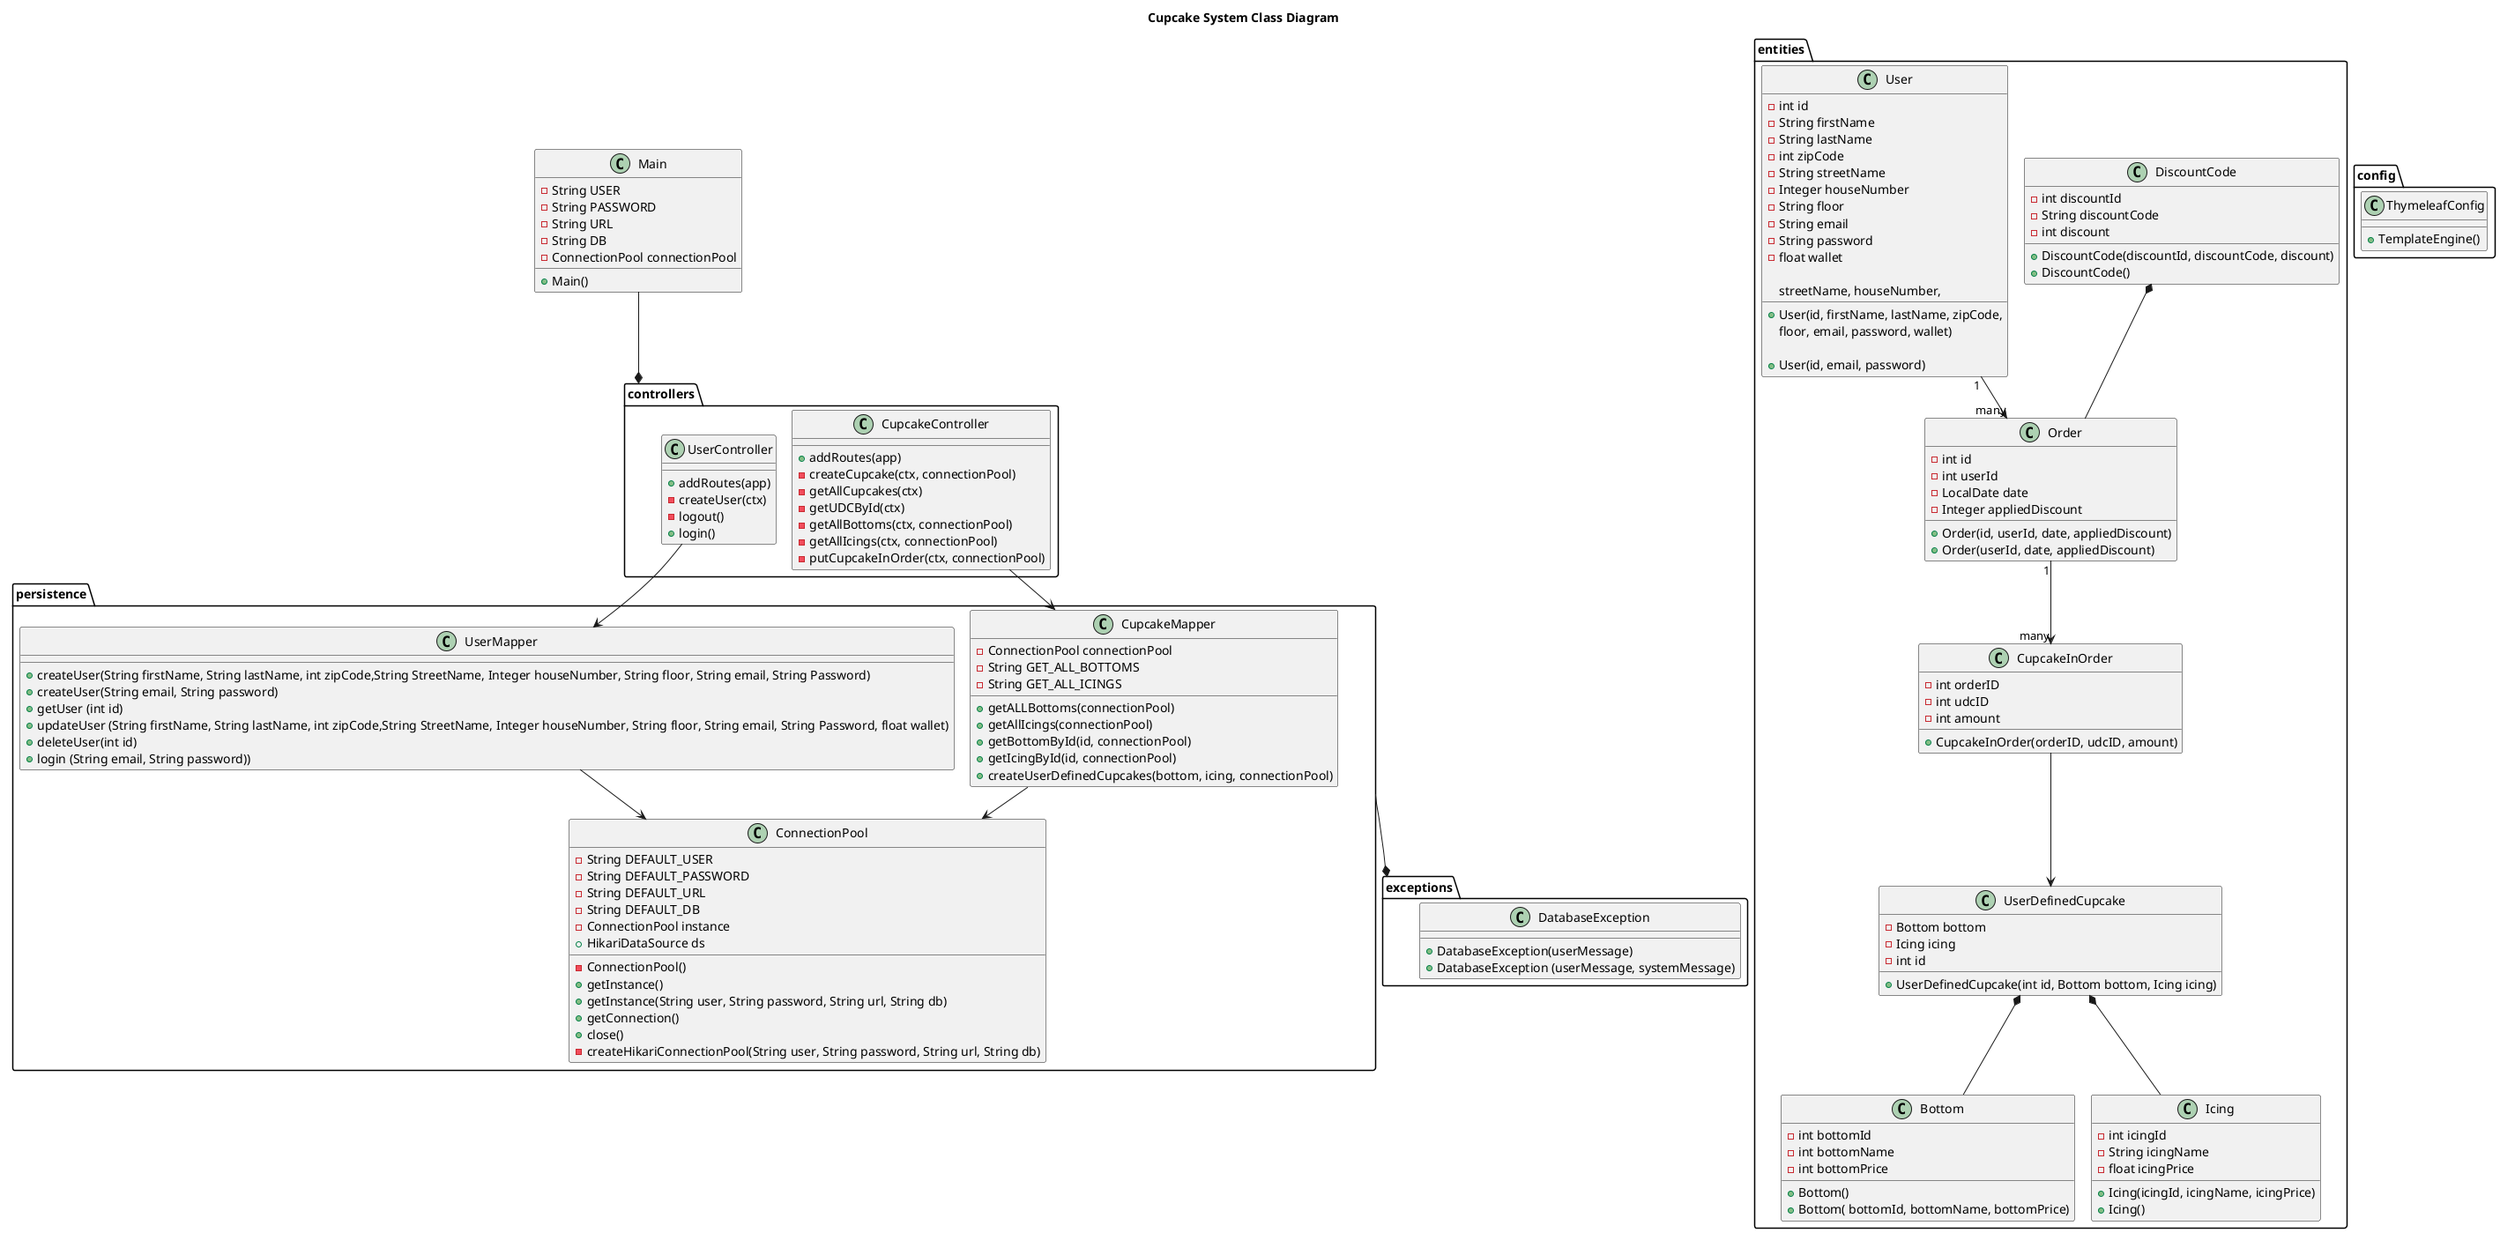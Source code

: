 @startuml
!pragma layout smetana
'https://plantuml.com/class-diagram

title Cupcake System Class Diagram

package "controllers" {
    class CupcakeController{
    + addRoutes(app)
    - createCupcake(ctx, connectionPool)
    - getAllCupcakes(ctx)
    - getUDCById(ctx)
    - getAllBottoms(ctx, connectionPool)
    - getAllIcings(ctx, connectionPool)
    - putCupcakeInOrder(ctx, connectionPool)
    }

    class UserController{
    + addRoutes(app)
    - createUser(ctx)
    - logout()
    + login()
    }
}

package "entities" {

    class Bottom
    {
    - int bottomId
    - int bottomName
    - int bottomPrice

    + Bottom()
    + Bottom( bottomId, bottomName, bottomPrice)

    }


    class CupcakeInOrder
    {
    - int orderID
    - int udcID
    - int amount

    + CupcakeInOrder(orderID, udcID, amount)
    }

    class DiscountCode
    {
    - int discountId
    - String discountCode
    - int discount

    + DiscountCode(discountId, discountCode, discount)
    + DiscountCode()
    }

    class Icing
    {
    - int icingId
    - String icingName
    - float icingPrice

    + Icing(icingId, icingName, icingPrice)
    + Icing()
    }

    class Order
    {
    - int id
    - int userId
    - LocalDate date
    - Integer appliedDiscount

    + Order(id, userId, date, appliedDiscount)
    + Order(userId, date, appliedDiscount)
    }

    class User
    {
    - int id
    - String firstName
    - String lastName
    - int zipCode
    - String streetName
    - Integer houseNumber
    - String floor
    - String email
    - String password
    - float wallet

    + User(id, firstName, lastName, zipCode,
           streetName, houseNumber,
           floor, email, password, wallet)

    + User(id, email, password)
    }

    class UserDefinedCupcake
    {
    - Bottom bottom
    - Icing icing
    - int id

    + UserDefinedCupcake(int id, Bottom bottom, Icing icing)
    }
}

package "exceptions"
{
    class DatabaseException
    {
    + DatabaseException(userMessage)
    + DatabaseException (userMessage, systemMessage)
    }
}

package "persistence" {
    class ConnectionPool
    {
    - String DEFAULT_USER
    - String DEFAULT_PASSWORD
    - String DEFAULT_URL
    - String DEFAULT_DB
    - ConnectionPool instance
    + HikariDataSource ds

    - ConnectionPool()
    + getInstance()
    + getInstance(String user, String password, String url, String db)
    + getConnection()
    + close()
    - createHikariConnectionPool(String user, String password, String url, String db)
    }

    class CupcakeMapper
    {
    - ConnectionPool connectionPool
    - String GET_ALL_BOTTOMS
    - String GET_ALL_ICINGS


    + getALLBottoms(connectionPool)
    + getAllIcings(connectionPool)
    + getBottomById(id, connectionPool)
    + getIcingById(id, connectionPool)
    + createUserDefinedCupcakes(bottom, icing, connectionPool)
    }

    class UserMapper
    {
     + createUser(String firstName, String lastName, int zipCode,String StreetName, Integer houseNumber, String floor, String email, String Password)
     + createUser(String email, String password)
     + getUser (int id)
     + updateUser (String firstName, String lastName, int zipCode,String StreetName, Integer houseNumber, String floor, String email, String Password, float wallet)
     + deleteUser(int id)
     + login (String email, String password))
    }
}

package "config" {
class ThymeleafConfig
{
    + TemplateEngine()
}
}

class Main
{
- String USER
- String PASSWORD
- String URL
- String DB
- ConnectionPool connectionPool

+ Main()

}

' Relationships (assumptions based on naming conventions)
Main --* "controllers"
User "1" --> "many" Order
Order "1" --> "many" CupcakeInOrder
CupcakeInOrder --> UserDefinedCupcake
UserDefinedCupcake *-- Bottom
UserDefinedCupcake *-- Icing
CupcakeController --> CupcakeMapper
UserController --> UserMapper
CupcakeMapper --> ConnectionPool
UserMapper --> ConnectionPool
DiscountCode *-- Order
"persistence" --* "exceptions"

@enduml